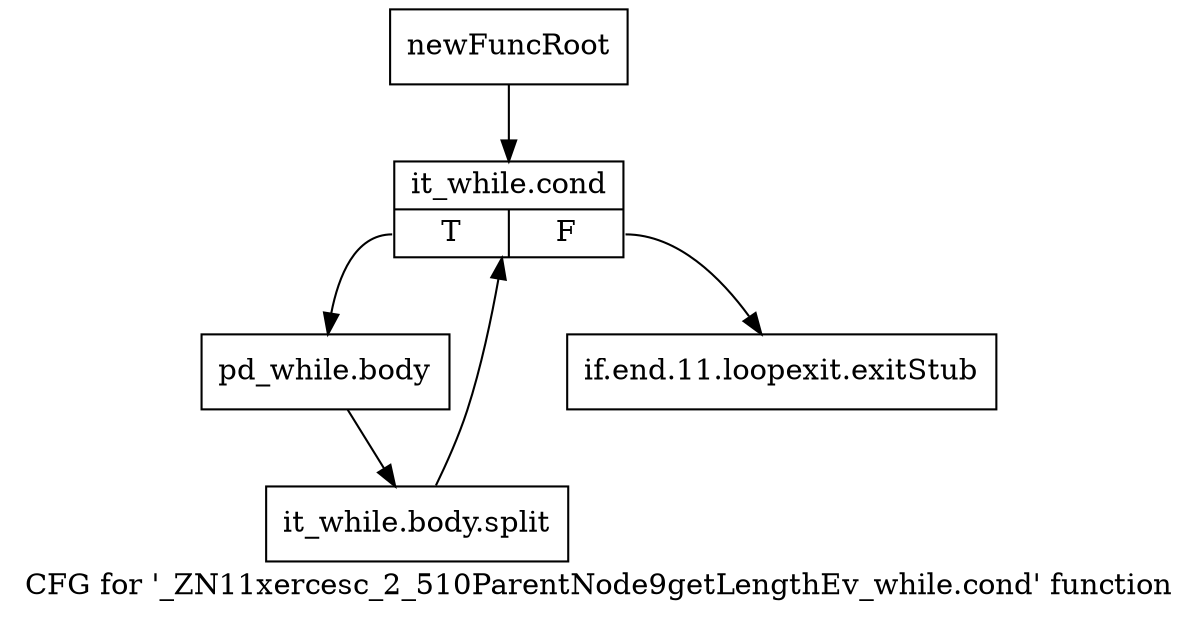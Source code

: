 digraph "CFG for '_ZN11xercesc_2_510ParentNode9getLengthEv_while.cond' function" {
	label="CFG for '_ZN11xercesc_2_510ParentNode9getLengthEv_while.cond' function";

	Node0x9907e00 [shape=record,label="{newFuncRoot}"];
	Node0x9907e00 -> Node0x9907ea0;
	Node0x9907e50 [shape=record,label="{if.end.11.loopexit.exitStub}"];
	Node0x9907ea0 [shape=record,label="{it_while.cond|{<s0>T|<s1>F}}"];
	Node0x9907ea0:s0 -> Node0x9907ef0;
	Node0x9907ea0:s1 -> Node0x9907e50;
	Node0x9907ef0 [shape=record,label="{pd_while.body}"];
	Node0x9907ef0 -> Node0xce51c20;
	Node0xce51c20 [shape=record,label="{it_while.body.split}"];
	Node0xce51c20 -> Node0x9907ea0;
}
